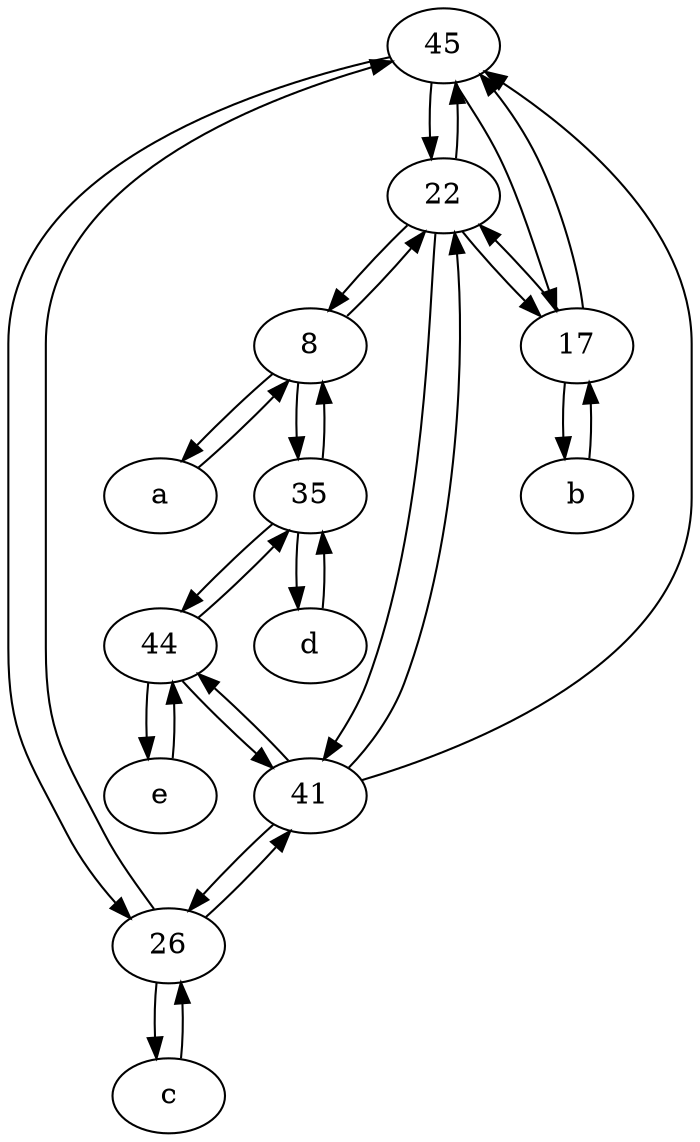 digraph  {
	45;
	d [pos="20,30!"];
	44;
	a [pos="40,10!"];
	22;
	35;
	8;
	41;
	b [pos="50,20!"];
	17;
	c [pos="20,10!"];
	26;
	e [pos="30,50!"];
	17 -> b;
	d -> 35;
	35 -> 8;
	22 -> 41;
	b -> 17;
	45 -> 17;
	41 -> 22;
	8 -> 22;
	41 -> 44;
	22 -> 45;
	8 -> a;
	26 -> 45;
	35 -> d;
	e -> 44;
	45 -> 22;
	22 -> 8;
	17 -> 22;
	a -> 8;
	26 -> 41;
	17 -> 45;
	44 -> 41;
	c -> 26;
	41 -> 45;
	44 -> e;
	41 -> 26;
	44 -> 35;
	22 -> 17;
	45 -> 26;
	35 -> 44;
	8 -> 35;
	26 -> c;

	}